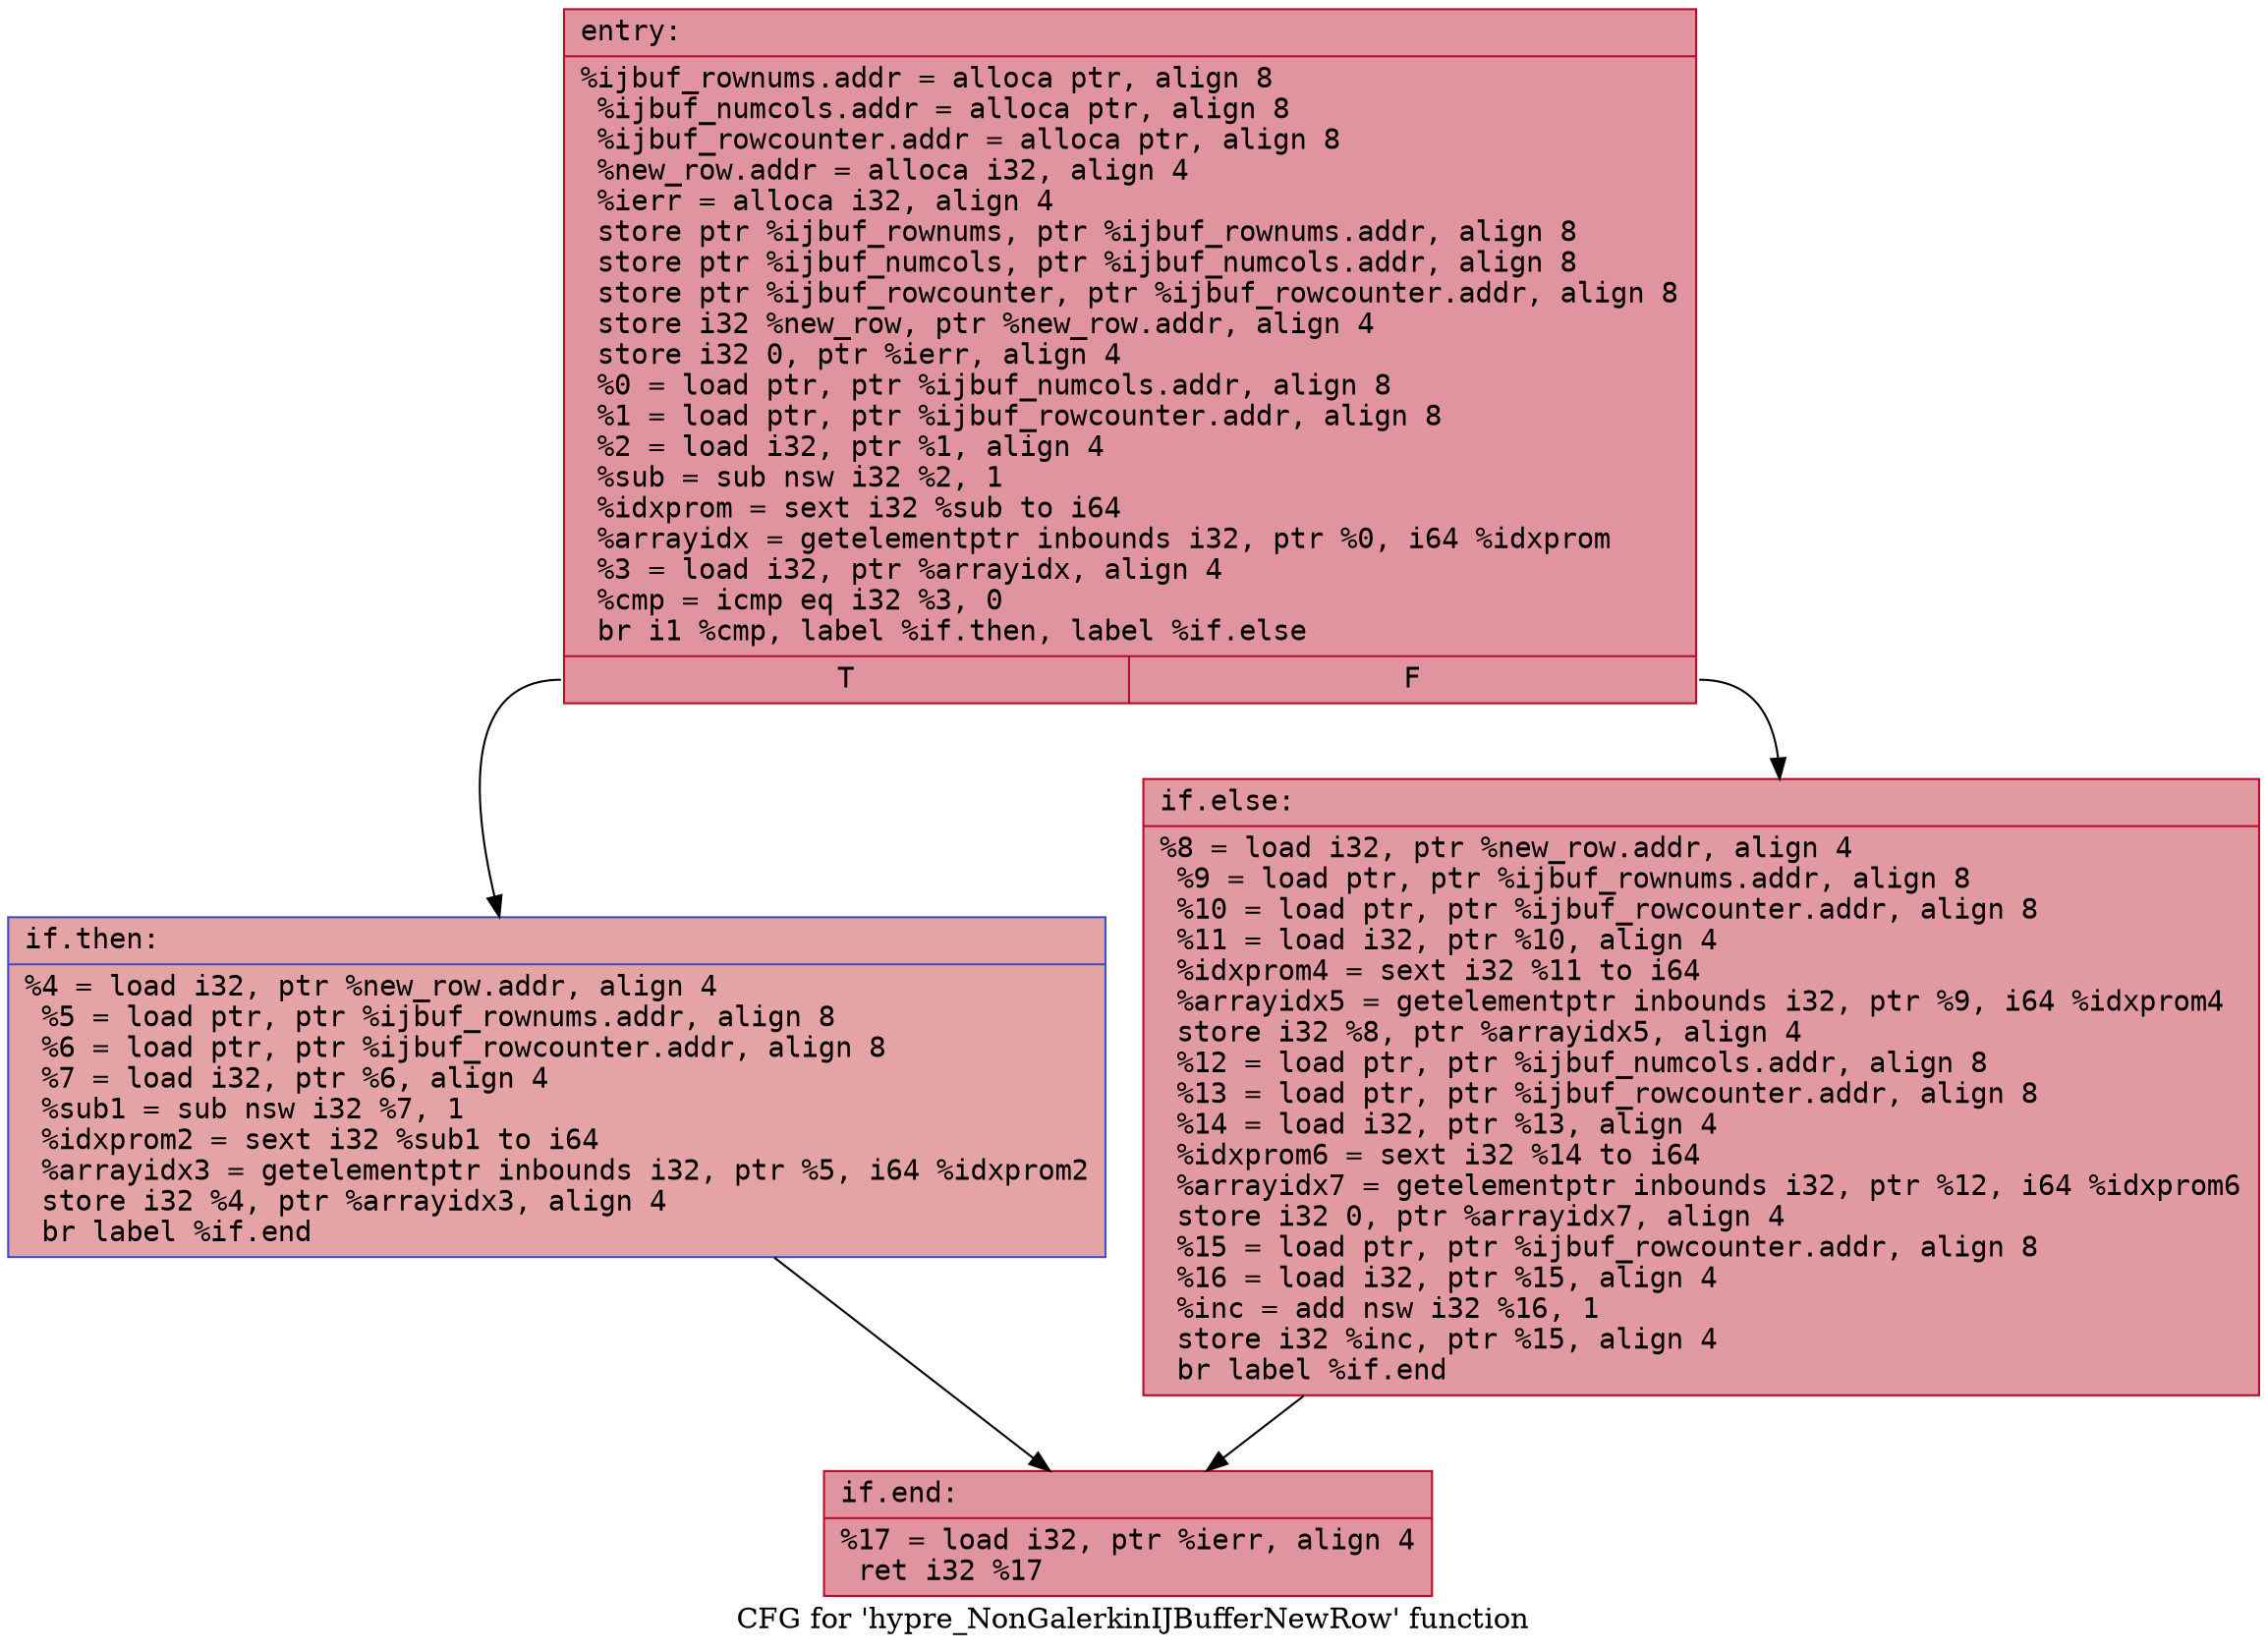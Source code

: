 digraph "CFG for 'hypre_NonGalerkinIJBufferNewRow' function" {
	label="CFG for 'hypre_NonGalerkinIJBufferNewRow' function";

	Node0x558f78bcd550 [shape=record,color="#b70d28ff", style=filled, fillcolor="#b70d2870" fontname="Courier",label="{entry:\l|  %ijbuf_rownums.addr = alloca ptr, align 8\l  %ijbuf_numcols.addr = alloca ptr, align 8\l  %ijbuf_rowcounter.addr = alloca ptr, align 8\l  %new_row.addr = alloca i32, align 4\l  %ierr = alloca i32, align 4\l  store ptr %ijbuf_rownums, ptr %ijbuf_rownums.addr, align 8\l  store ptr %ijbuf_numcols, ptr %ijbuf_numcols.addr, align 8\l  store ptr %ijbuf_rowcounter, ptr %ijbuf_rowcounter.addr, align 8\l  store i32 %new_row, ptr %new_row.addr, align 4\l  store i32 0, ptr %ierr, align 4\l  %0 = load ptr, ptr %ijbuf_numcols.addr, align 8\l  %1 = load ptr, ptr %ijbuf_rowcounter.addr, align 8\l  %2 = load i32, ptr %1, align 4\l  %sub = sub nsw i32 %2, 1\l  %idxprom = sext i32 %sub to i64\l  %arrayidx = getelementptr inbounds i32, ptr %0, i64 %idxprom\l  %3 = load i32, ptr %arrayidx, align 4\l  %cmp = icmp eq i32 %3, 0\l  br i1 %cmp, label %if.then, label %if.else\l|{<s0>T|<s1>F}}"];
	Node0x558f78bcd550:s0 -> Node0x558f78bce1e0[tooltip="entry -> if.then\nProbability 37.50%" ];
	Node0x558f78bcd550:s1 -> Node0x558f78bce250[tooltip="entry -> if.else\nProbability 62.50%" ];
	Node0x558f78bce1e0 [shape=record,color="#3d50c3ff", style=filled, fillcolor="#c32e3170" fontname="Courier",label="{if.then:\l|  %4 = load i32, ptr %new_row.addr, align 4\l  %5 = load ptr, ptr %ijbuf_rownums.addr, align 8\l  %6 = load ptr, ptr %ijbuf_rowcounter.addr, align 8\l  %7 = load i32, ptr %6, align 4\l  %sub1 = sub nsw i32 %7, 1\l  %idxprom2 = sext i32 %sub1 to i64\l  %arrayidx3 = getelementptr inbounds i32, ptr %5, i64 %idxprom2\l  store i32 %4, ptr %arrayidx3, align 4\l  br label %if.end\l}"];
	Node0x558f78bce1e0 -> Node0x558f78bce7d0[tooltip="if.then -> if.end\nProbability 100.00%" ];
	Node0x558f78bce250 [shape=record,color="#b70d28ff", style=filled, fillcolor="#bb1b2c70" fontname="Courier",label="{if.else:\l|  %8 = load i32, ptr %new_row.addr, align 4\l  %9 = load ptr, ptr %ijbuf_rownums.addr, align 8\l  %10 = load ptr, ptr %ijbuf_rowcounter.addr, align 8\l  %11 = load i32, ptr %10, align 4\l  %idxprom4 = sext i32 %11 to i64\l  %arrayidx5 = getelementptr inbounds i32, ptr %9, i64 %idxprom4\l  store i32 %8, ptr %arrayidx5, align 4\l  %12 = load ptr, ptr %ijbuf_numcols.addr, align 8\l  %13 = load ptr, ptr %ijbuf_rowcounter.addr, align 8\l  %14 = load i32, ptr %13, align 4\l  %idxprom6 = sext i32 %14 to i64\l  %arrayidx7 = getelementptr inbounds i32, ptr %12, i64 %idxprom6\l  store i32 0, ptr %arrayidx7, align 4\l  %15 = load ptr, ptr %ijbuf_rowcounter.addr, align 8\l  %16 = load i32, ptr %15, align 4\l  %inc = add nsw i32 %16, 1\l  store i32 %inc, ptr %15, align 4\l  br label %if.end\l}"];
	Node0x558f78bce250 -> Node0x558f78bce7d0[tooltip="if.else -> if.end\nProbability 100.00%" ];
	Node0x558f78bce7d0 [shape=record,color="#b70d28ff", style=filled, fillcolor="#b70d2870" fontname="Courier",label="{if.end:\l|  %17 = load i32, ptr %ierr, align 4\l  ret i32 %17\l}"];
}
